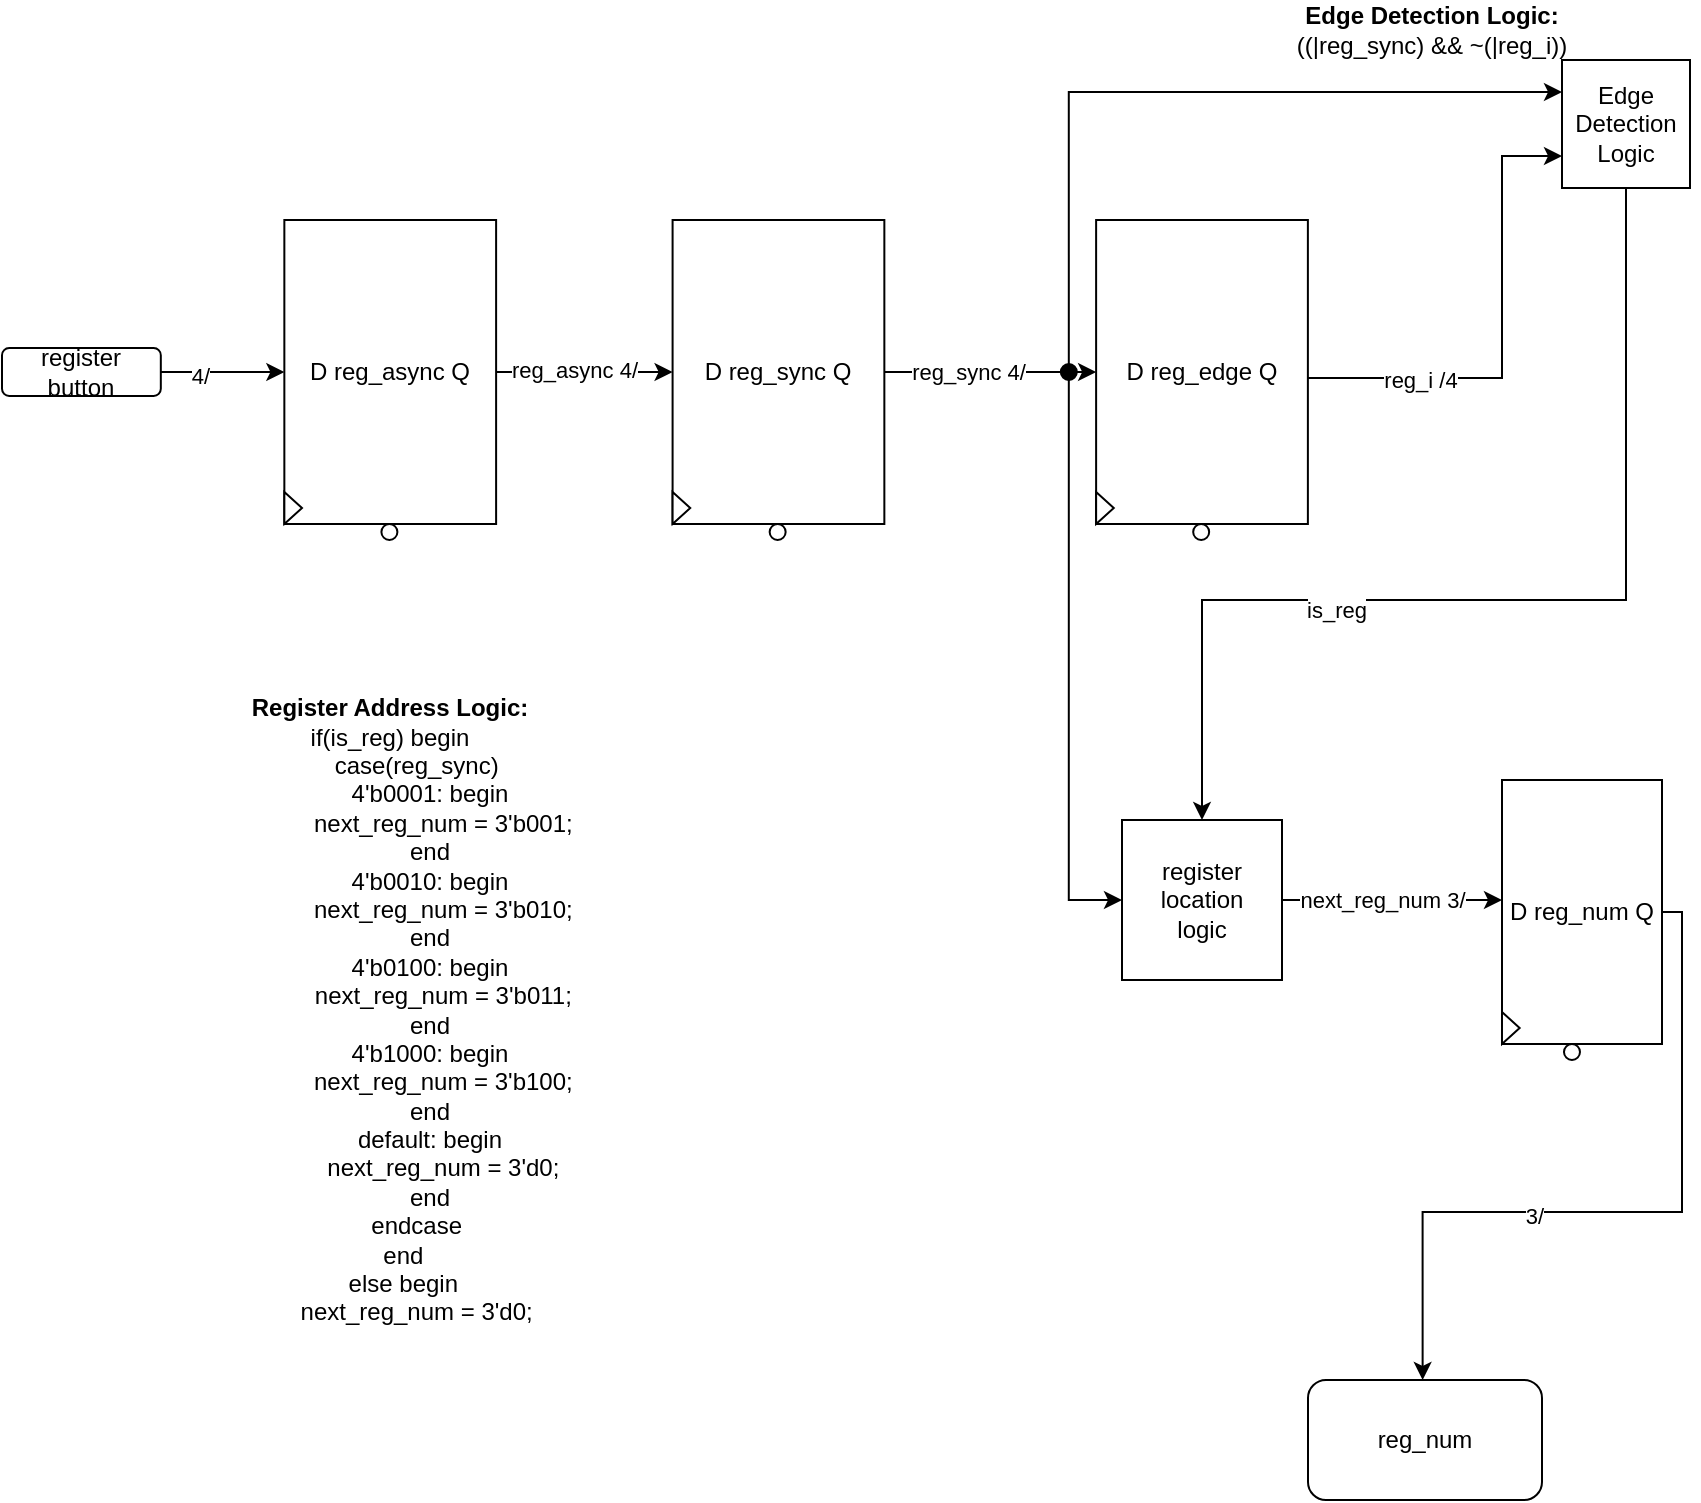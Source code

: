 <mxfile version="21.5.2" type="device">
  <diagram name="Page-1" id="CMGcd-E6DdCKgTqJjuCV">
    <mxGraphModel dx="794" dy="461" grid="1" gridSize="10" guides="1" tooltips="1" connect="1" arrows="1" fold="1" page="1" pageScale="1" pageWidth="850" pageHeight="1100" math="0" shadow="0">
      <root>
        <mxCell id="0" />
        <mxCell id="1" parent="0" />
        <mxCell id="QcHh3YOuHDA640NLsRd7-1" value="register&lt;br&gt;button" style="rounded=1;whiteSpace=wrap;html=1;" parent="1" vertex="1">
          <mxGeometry y="234" width="79.412" height="24" as="geometry" />
        </mxCell>
        <mxCell id="QcHh3YOuHDA640NLsRd7-2" value="D reg_async Q" style="rounded=0;whiteSpace=wrap;html=1;" parent="1" vertex="1">
          <mxGeometry x="141.176" y="170" width="105.882" height="152" as="geometry" />
        </mxCell>
        <mxCell id="QcHh3YOuHDA640NLsRd7-3" style="edgeStyle=orthogonalEdgeStyle;rounded=0;orthogonalLoop=1;jettySize=auto;html=1;exitX=1;exitY=0.5;exitDx=0;exitDy=0;entryX=0;entryY=0.5;entryDx=0;entryDy=0;" parent="1" source="QcHh3YOuHDA640NLsRd7-1" target="QcHh3YOuHDA640NLsRd7-2" edge="1">
          <mxGeometry relative="1" as="geometry" />
        </mxCell>
        <mxCell id="QcHh3YOuHDA640NLsRd7-4" value="4/" style="edgeLabel;html=1;align=center;verticalAlign=middle;resizable=0;points=[];" parent="QcHh3YOuHDA640NLsRd7-3" vertex="1" connectable="0">
          <mxGeometry x="-0.371" y="-2" relative="1" as="geometry">
            <mxPoint as="offset" />
          </mxGeometry>
        </mxCell>
        <mxCell id="QcHh3YOuHDA640NLsRd7-5" value="" style="triangle;whiteSpace=wrap;html=1;" parent="1" vertex="1">
          <mxGeometry x="141.176" y="306" width="8.824" height="16" as="geometry" />
        </mxCell>
        <mxCell id="QcHh3YOuHDA640NLsRd7-6" value="" style="ellipse;whiteSpace=wrap;html=1;aspect=fixed;" parent="1" vertex="1">
          <mxGeometry x="189.706" y="322" width="8" height="8" as="geometry" />
        </mxCell>
        <mxCell id="QcHh3YOuHDA640NLsRd7-7" value="D reg_sync Q" style="rounded=0;whiteSpace=wrap;html=1;" parent="1" vertex="1">
          <mxGeometry x="335.294" y="170" width="105.882" height="152" as="geometry" />
        </mxCell>
        <mxCell id="QcHh3YOuHDA640NLsRd7-13" style="edgeStyle=orthogonalEdgeStyle;rounded=0;orthogonalLoop=1;jettySize=auto;html=1;exitX=1;exitY=0.5;exitDx=0;exitDy=0;entryX=0;entryY=0.5;entryDx=0;entryDy=0;" parent="1" source="QcHh3YOuHDA640NLsRd7-2" target="QcHh3YOuHDA640NLsRd7-7" edge="1">
          <mxGeometry relative="1" as="geometry" />
        </mxCell>
        <mxCell id="QcHh3YOuHDA640NLsRd7-17" value="reg_async 4/" style="edgeLabel;html=1;align=center;verticalAlign=middle;resizable=0;points=[];" parent="QcHh3YOuHDA640NLsRd7-13" vertex="1" connectable="0">
          <mxGeometry x="-0.12" y="1" relative="1" as="geometry">
            <mxPoint as="offset" />
          </mxGeometry>
        </mxCell>
        <mxCell id="QcHh3YOuHDA640NLsRd7-8" value="" style="triangle;whiteSpace=wrap;html=1;" parent="1" vertex="1">
          <mxGeometry x="335.294" y="306" width="8.824" height="16" as="geometry" />
        </mxCell>
        <mxCell id="QcHh3YOuHDA640NLsRd7-9" value="" style="ellipse;whiteSpace=wrap;html=1;aspect=fixed;" parent="1" vertex="1">
          <mxGeometry x="383.824" y="322" width="8" height="8" as="geometry" />
        </mxCell>
        <mxCell id="QcHh3YOuHDA640NLsRd7-10" value="D reg_edge Q" style="rounded=0;whiteSpace=wrap;html=1;container=0;" parent="1" vertex="1">
          <mxGeometry x="547.059" y="170" width="105.882" height="152" as="geometry" />
        </mxCell>
        <mxCell id="QcHh3YOuHDA640NLsRd7-14" style="edgeStyle=orthogonalEdgeStyle;rounded=0;orthogonalLoop=1;jettySize=auto;html=1;exitX=1;exitY=0.5;exitDx=0;exitDy=0;entryX=0;entryY=0.5;entryDx=0;entryDy=0;" parent="1" source="QcHh3YOuHDA640NLsRd7-7" target="QcHh3YOuHDA640NLsRd7-10" edge="1">
          <mxGeometry relative="1" as="geometry">
            <mxPoint x="520.588" y="246" as="targetPoint" />
          </mxGeometry>
        </mxCell>
        <mxCell id="QcHh3YOuHDA640NLsRd7-18" value="reg_sync 4/" style="edgeLabel;html=1;align=center;verticalAlign=middle;resizable=0;points=[];" parent="QcHh3YOuHDA640NLsRd7-14" vertex="1" connectable="0">
          <mxGeometry x="-0.415" y="1" relative="1" as="geometry">
            <mxPoint x="11" y="1" as="offset" />
          </mxGeometry>
        </mxCell>
        <mxCell id="QcHh3YOuHDA640NLsRd7-11" value="" style="triangle;whiteSpace=wrap;html=1;" parent="1" vertex="1">
          <mxGeometry x="547.059" y="306" width="8.824" height="16" as="geometry" />
        </mxCell>
        <mxCell id="QcHh3YOuHDA640NLsRd7-12" value="" style="ellipse;whiteSpace=wrap;html=1;aspect=fixed;" parent="1" vertex="1">
          <mxGeometry x="595.588" y="322" width="8" height="8" as="geometry" />
        </mxCell>
        <mxCell id="QcHh3YOuHDA640NLsRd7-29" style="edgeStyle=orthogonalEdgeStyle;rounded=0;orthogonalLoop=1;jettySize=auto;html=1;exitX=0.5;exitY=1;exitDx=0;exitDy=0;entryX=0.5;entryY=0;entryDx=0;entryDy=0;" parent="1" source="QcHh3YOuHDA640NLsRd7-16" target="QcHh3YOuHDA640NLsRd7-26" edge="1">
          <mxGeometry relative="1" as="geometry">
            <Array as="points">
              <mxPoint x="812" y="360" />
              <mxPoint x="600" y="360" />
            </Array>
          </mxGeometry>
        </mxCell>
        <mxCell id="QcHh3YOuHDA640NLsRd7-56" value="is_reg" style="edgeLabel;html=1;align=center;verticalAlign=middle;resizable=0;points=[];" parent="QcHh3YOuHDA640NLsRd7-29" vertex="1" connectable="0">
          <mxGeometry x="0.329" y="5" relative="1" as="geometry">
            <mxPoint as="offset" />
          </mxGeometry>
        </mxCell>
        <mxCell id="QcHh3YOuHDA640NLsRd7-16" value="Edge Detection&lt;br&gt;Logic" style="whiteSpace=wrap;html=1;aspect=fixed;" parent="1" vertex="1">
          <mxGeometry x="780.002" y="90" width="64" height="64" as="geometry" />
        </mxCell>
        <mxCell id="QcHh3YOuHDA640NLsRd7-24" style="edgeStyle=orthogonalEdgeStyle;rounded=0;orthogonalLoop=1;jettySize=auto;html=1;exitX=1;exitY=0.5;exitDx=0;exitDy=0;entryX=0;entryY=0.75;entryDx=0;entryDy=0;" parent="1" target="QcHh3YOuHDA640NLsRd7-16" edge="1">
          <mxGeometry relative="1" as="geometry">
            <mxPoint x="652.941" y="248.99" as="sourcePoint" />
            <mxPoint x="790.002" y="140.99" as="targetPoint" />
            <Array as="points">
              <mxPoint x="750" y="249" />
              <mxPoint x="750" y="138" />
            </Array>
          </mxGeometry>
        </mxCell>
        <mxCell id="QcHh3YOuHDA640NLsRd7-28" value="reg_i /4" style="edgeLabel;html=1;align=center;verticalAlign=middle;resizable=0;points=[];" parent="QcHh3YOuHDA640NLsRd7-24" vertex="1" connectable="0">
          <mxGeometry x="-0.805" y="-1" relative="1" as="geometry">
            <mxPoint x="33" as="offset" />
          </mxGeometry>
        </mxCell>
        <mxCell id="QcHh3YOuHDA640NLsRd7-23" style="edgeStyle=orthogonalEdgeStyle;rounded=0;orthogonalLoop=1;jettySize=auto;html=1;exitX=0.5;exitY=0;exitDx=0;exitDy=0;entryX=0;entryY=0.25;entryDx=0;entryDy=0;" parent="1" source="QcHh3YOuHDA640NLsRd7-19" target="QcHh3YOuHDA640NLsRd7-16" edge="1">
          <mxGeometry relative="1" as="geometry" />
        </mxCell>
        <mxCell id="QcHh3YOuHDA640NLsRd7-27" style="edgeStyle=orthogonalEdgeStyle;rounded=0;orthogonalLoop=1;jettySize=auto;html=1;exitX=0.5;exitY=1;exitDx=0;exitDy=0;entryX=0;entryY=0.5;entryDx=0;entryDy=0;" parent="1" source="QcHh3YOuHDA640NLsRd7-19" target="QcHh3YOuHDA640NLsRd7-26" edge="1">
          <mxGeometry relative="1" as="geometry" />
        </mxCell>
        <mxCell id="QcHh3YOuHDA640NLsRd7-19" value="" style="ellipse;whiteSpace=wrap;html=1;aspect=fixed;fillColor=#000000;" parent="1" vertex="1">
          <mxGeometry x="529.412" y="242" width="8" height="8" as="geometry" />
        </mxCell>
        <mxCell id="QcHh3YOuHDA640NLsRd7-30" style="edgeStyle=orthogonalEdgeStyle;rounded=0;orthogonalLoop=1;jettySize=auto;html=1;exitX=1;exitY=0.5;exitDx=0;exitDy=0;" parent="1" source="QcHh3YOuHDA640NLsRd7-26" edge="1">
          <mxGeometry relative="1" as="geometry">
            <mxPoint x="750" y="510" as="targetPoint" />
          </mxGeometry>
        </mxCell>
        <mxCell id="QcHh3YOuHDA640NLsRd7-31" value="next_reg_num 3/" style="edgeLabel;html=1;align=center;verticalAlign=middle;resizable=0;points=[];" parent="QcHh3YOuHDA640NLsRd7-30" vertex="1" connectable="0">
          <mxGeometry x="-0.499" y="-1" relative="1" as="geometry">
            <mxPoint x="22" y="-1" as="offset" />
          </mxGeometry>
        </mxCell>
        <mxCell id="QcHh3YOuHDA640NLsRd7-26" value="register&lt;br&gt;location&lt;br&gt;logic" style="whiteSpace=wrap;html=1;aspect=fixed;" parent="1" vertex="1">
          <mxGeometry x="560" y="470" width="80" height="80" as="geometry" />
        </mxCell>
        <mxCell id="QcHh3YOuHDA640NLsRd7-33" value="D reg_num Q" style="rounded=0;whiteSpace=wrap;html=1;" parent="1" vertex="1">
          <mxGeometry x="750" y="450" width="80" height="132" as="geometry" />
        </mxCell>
        <mxCell id="QcHh3YOuHDA640NLsRd7-34" value="" style="triangle;whiteSpace=wrap;html=1;" parent="1" vertex="1">
          <mxGeometry x="749.996" y="566" width="8.824" height="16" as="geometry" />
        </mxCell>
        <mxCell id="QcHh3YOuHDA640NLsRd7-35" value="" style="ellipse;whiteSpace=wrap;html=1;aspect=fixed;" parent="1" vertex="1">
          <mxGeometry x="780.996" y="582" width="8" height="8" as="geometry" />
        </mxCell>
        <mxCell id="QcHh3YOuHDA640NLsRd7-50" style="edgeStyle=orthogonalEdgeStyle;rounded=0;orthogonalLoop=1;jettySize=auto;html=1;exitX=1;exitY=0.5;exitDx=0;exitDy=0;" parent="1" source="QcHh3YOuHDA640NLsRd7-33" edge="1">
          <mxGeometry relative="1" as="geometry">
            <mxPoint x="710.316" y="750" as="targetPoint" />
            <mxPoint x="710.0" y="660" as="sourcePoint" />
            <Array as="points">
              <mxPoint x="840" y="516" />
              <mxPoint x="840" y="666" />
              <mxPoint x="710" y="666" />
            </Array>
          </mxGeometry>
        </mxCell>
        <mxCell id="QcHh3YOuHDA640NLsRd7-53" value="3/" style="edgeLabel;html=1;align=center;verticalAlign=middle;resizable=0;points=[];" parent="QcHh3YOuHDA640NLsRd7-50" vertex="1" connectable="0">
          <mxGeometry x="0.252" y="2" relative="1" as="geometry">
            <mxPoint as="offset" />
          </mxGeometry>
        </mxCell>
        <mxCell id="QcHh3YOuHDA640NLsRd7-52" value="reg_num" style="rounded=1;whiteSpace=wrap;html=1;" parent="1" vertex="1">
          <mxGeometry x="653" y="750" width="117" height="60" as="geometry" />
        </mxCell>
        <mxCell id="QcHh3YOuHDA640NLsRd7-54" value="&lt;b&gt;Edge Detection Logic:&lt;br&gt;&lt;/b&gt;((|reg_sync) &amp;amp;&amp;amp; ~(|reg_i))" style="text;strokeColor=none;align=center;fillColor=none;html=1;verticalAlign=middle;whiteSpace=wrap;rounded=0;" parent="1" vertex="1">
          <mxGeometry x="640" y="60" width="150" height="30" as="geometry" />
        </mxCell>
        <mxCell id="QcHh3YOuHDA640NLsRd7-55" value="&lt;b&gt;Register Address Logic:&lt;br&gt;&lt;/b&gt;if(is_reg) begin&lt;br&gt;&amp;nbsp;&amp;nbsp;&amp;nbsp;&amp;nbsp;&amp;nbsp;&amp;nbsp;&amp;nbsp; case(reg_sync)&lt;br&gt;&amp;nbsp;&amp;nbsp;&amp;nbsp;&amp;nbsp;&amp;nbsp;&amp;nbsp;&amp;nbsp;&amp;nbsp;&amp;nbsp;&amp;nbsp;&amp;nbsp; 4&#39;b0001: begin&lt;br&gt;&amp;nbsp;&amp;nbsp;&amp;nbsp;&amp;nbsp;&amp;nbsp;&amp;nbsp;&amp;nbsp;&amp;nbsp;&amp;nbsp;&amp;nbsp;&amp;nbsp;&amp;nbsp;&amp;nbsp;&amp;nbsp;&amp;nbsp; next_reg_num = 3&#39;b001;&lt;br&gt;&amp;nbsp;&amp;nbsp;&amp;nbsp;&amp;nbsp;&amp;nbsp;&amp;nbsp;&amp;nbsp;&amp;nbsp;&amp;nbsp;&amp;nbsp;&amp;nbsp; end&lt;br&gt;&amp;nbsp;&amp;nbsp;&amp;nbsp;&amp;nbsp;&amp;nbsp;&amp;nbsp;&amp;nbsp;&amp;nbsp;&amp;nbsp;&amp;nbsp;&amp;nbsp; 4&#39;b0010: begin &lt;br&gt;&amp;nbsp;&amp;nbsp;&amp;nbsp;&amp;nbsp;&amp;nbsp;&amp;nbsp;&amp;nbsp;&amp;nbsp;&amp;nbsp;&amp;nbsp;&amp;nbsp;&amp;nbsp;&amp;nbsp;&amp;nbsp;&amp;nbsp; next_reg_num = 3&#39;b010;&lt;br&gt;&amp;nbsp;&amp;nbsp;&amp;nbsp;&amp;nbsp;&amp;nbsp;&amp;nbsp;&amp;nbsp;&amp;nbsp;&amp;nbsp;&amp;nbsp;&amp;nbsp; end&lt;br&gt;&amp;nbsp;&amp;nbsp;&amp;nbsp;&amp;nbsp;&amp;nbsp;&amp;nbsp;&amp;nbsp;&amp;nbsp;&amp;nbsp;&amp;nbsp;&amp;nbsp; 4&#39;b0100: begin&lt;br&gt;&amp;nbsp;&amp;nbsp;&amp;nbsp;&amp;nbsp;&amp;nbsp;&amp;nbsp;&amp;nbsp;&amp;nbsp;&amp;nbsp;&amp;nbsp;&amp;nbsp;&amp;nbsp;&amp;nbsp;&amp;nbsp;&amp;nbsp; next_reg_num = 3&#39;b011;&lt;br&gt;&amp;nbsp;&amp;nbsp;&amp;nbsp;&amp;nbsp;&amp;nbsp;&amp;nbsp;&amp;nbsp;&amp;nbsp;&amp;nbsp;&amp;nbsp;&amp;nbsp; end&lt;br&gt;&amp;nbsp;&amp;nbsp;&amp;nbsp;&amp;nbsp;&amp;nbsp;&amp;nbsp;&amp;nbsp;&amp;nbsp;&amp;nbsp;&amp;nbsp;&amp;nbsp; 4&#39;b1000: begin &lt;br&gt;&amp;nbsp;&amp;nbsp;&amp;nbsp;&amp;nbsp;&amp;nbsp;&amp;nbsp;&amp;nbsp;&amp;nbsp;&amp;nbsp;&amp;nbsp;&amp;nbsp;&amp;nbsp;&amp;nbsp;&amp;nbsp;&amp;nbsp; next_reg_num = 3&#39;b100;&lt;br&gt;&amp;nbsp;&amp;nbsp;&amp;nbsp;&amp;nbsp;&amp;nbsp;&amp;nbsp;&amp;nbsp;&amp;nbsp;&amp;nbsp;&amp;nbsp;&amp;nbsp; end&lt;br&gt;&amp;nbsp;&amp;nbsp;&amp;nbsp;&amp;nbsp;&amp;nbsp;&amp;nbsp;&amp;nbsp;&amp;nbsp;&amp;nbsp;&amp;nbsp;&amp;nbsp; default: begin &lt;br&gt;&amp;nbsp;&amp;nbsp;&amp;nbsp;&amp;nbsp;&amp;nbsp;&amp;nbsp;&amp;nbsp;&amp;nbsp;&amp;nbsp;&amp;nbsp;&amp;nbsp;&amp;nbsp;&amp;nbsp;&amp;nbsp;&amp;nbsp; next_reg_num = 3&#39;d0;&lt;br&gt;&amp;nbsp;&amp;nbsp;&amp;nbsp;&amp;nbsp;&amp;nbsp;&amp;nbsp;&amp;nbsp;&amp;nbsp;&amp;nbsp;&amp;nbsp;&amp;nbsp; end&lt;br&gt;&amp;nbsp;&amp;nbsp;&amp;nbsp;&amp;nbsp;&amp;nbsp;&amp;nbsp;&amp;nbsp; endcase&lt;br&gt;&amp;nbsp;&amp;nbsp;&amp;nbsp; end&lt;br&gt;&amp;nbsp;&amp;nbsp;&amp;nbsp; else begin&lt;br&gt;&amp;nbsp;&amp;nbsp;&amp;nbsp;&amp;nbsp;&amp;nbsp;&amp;nbsp;&amp;nbsp; next_reg_num = 3&#39;d0;" style="text;strokeColor=none;align=center;fillColor=none;html=1;verticalAlign=middle;whiteSpace=wrap;rounded=0;" parent="1" vertex="1">
          <mxGeometry x="48.71" y="550" width="290" height="30" as="geometry" />
        </mxCell>
      </root>
    </mxGraphModel>
  </diagram>
</mxfile>
